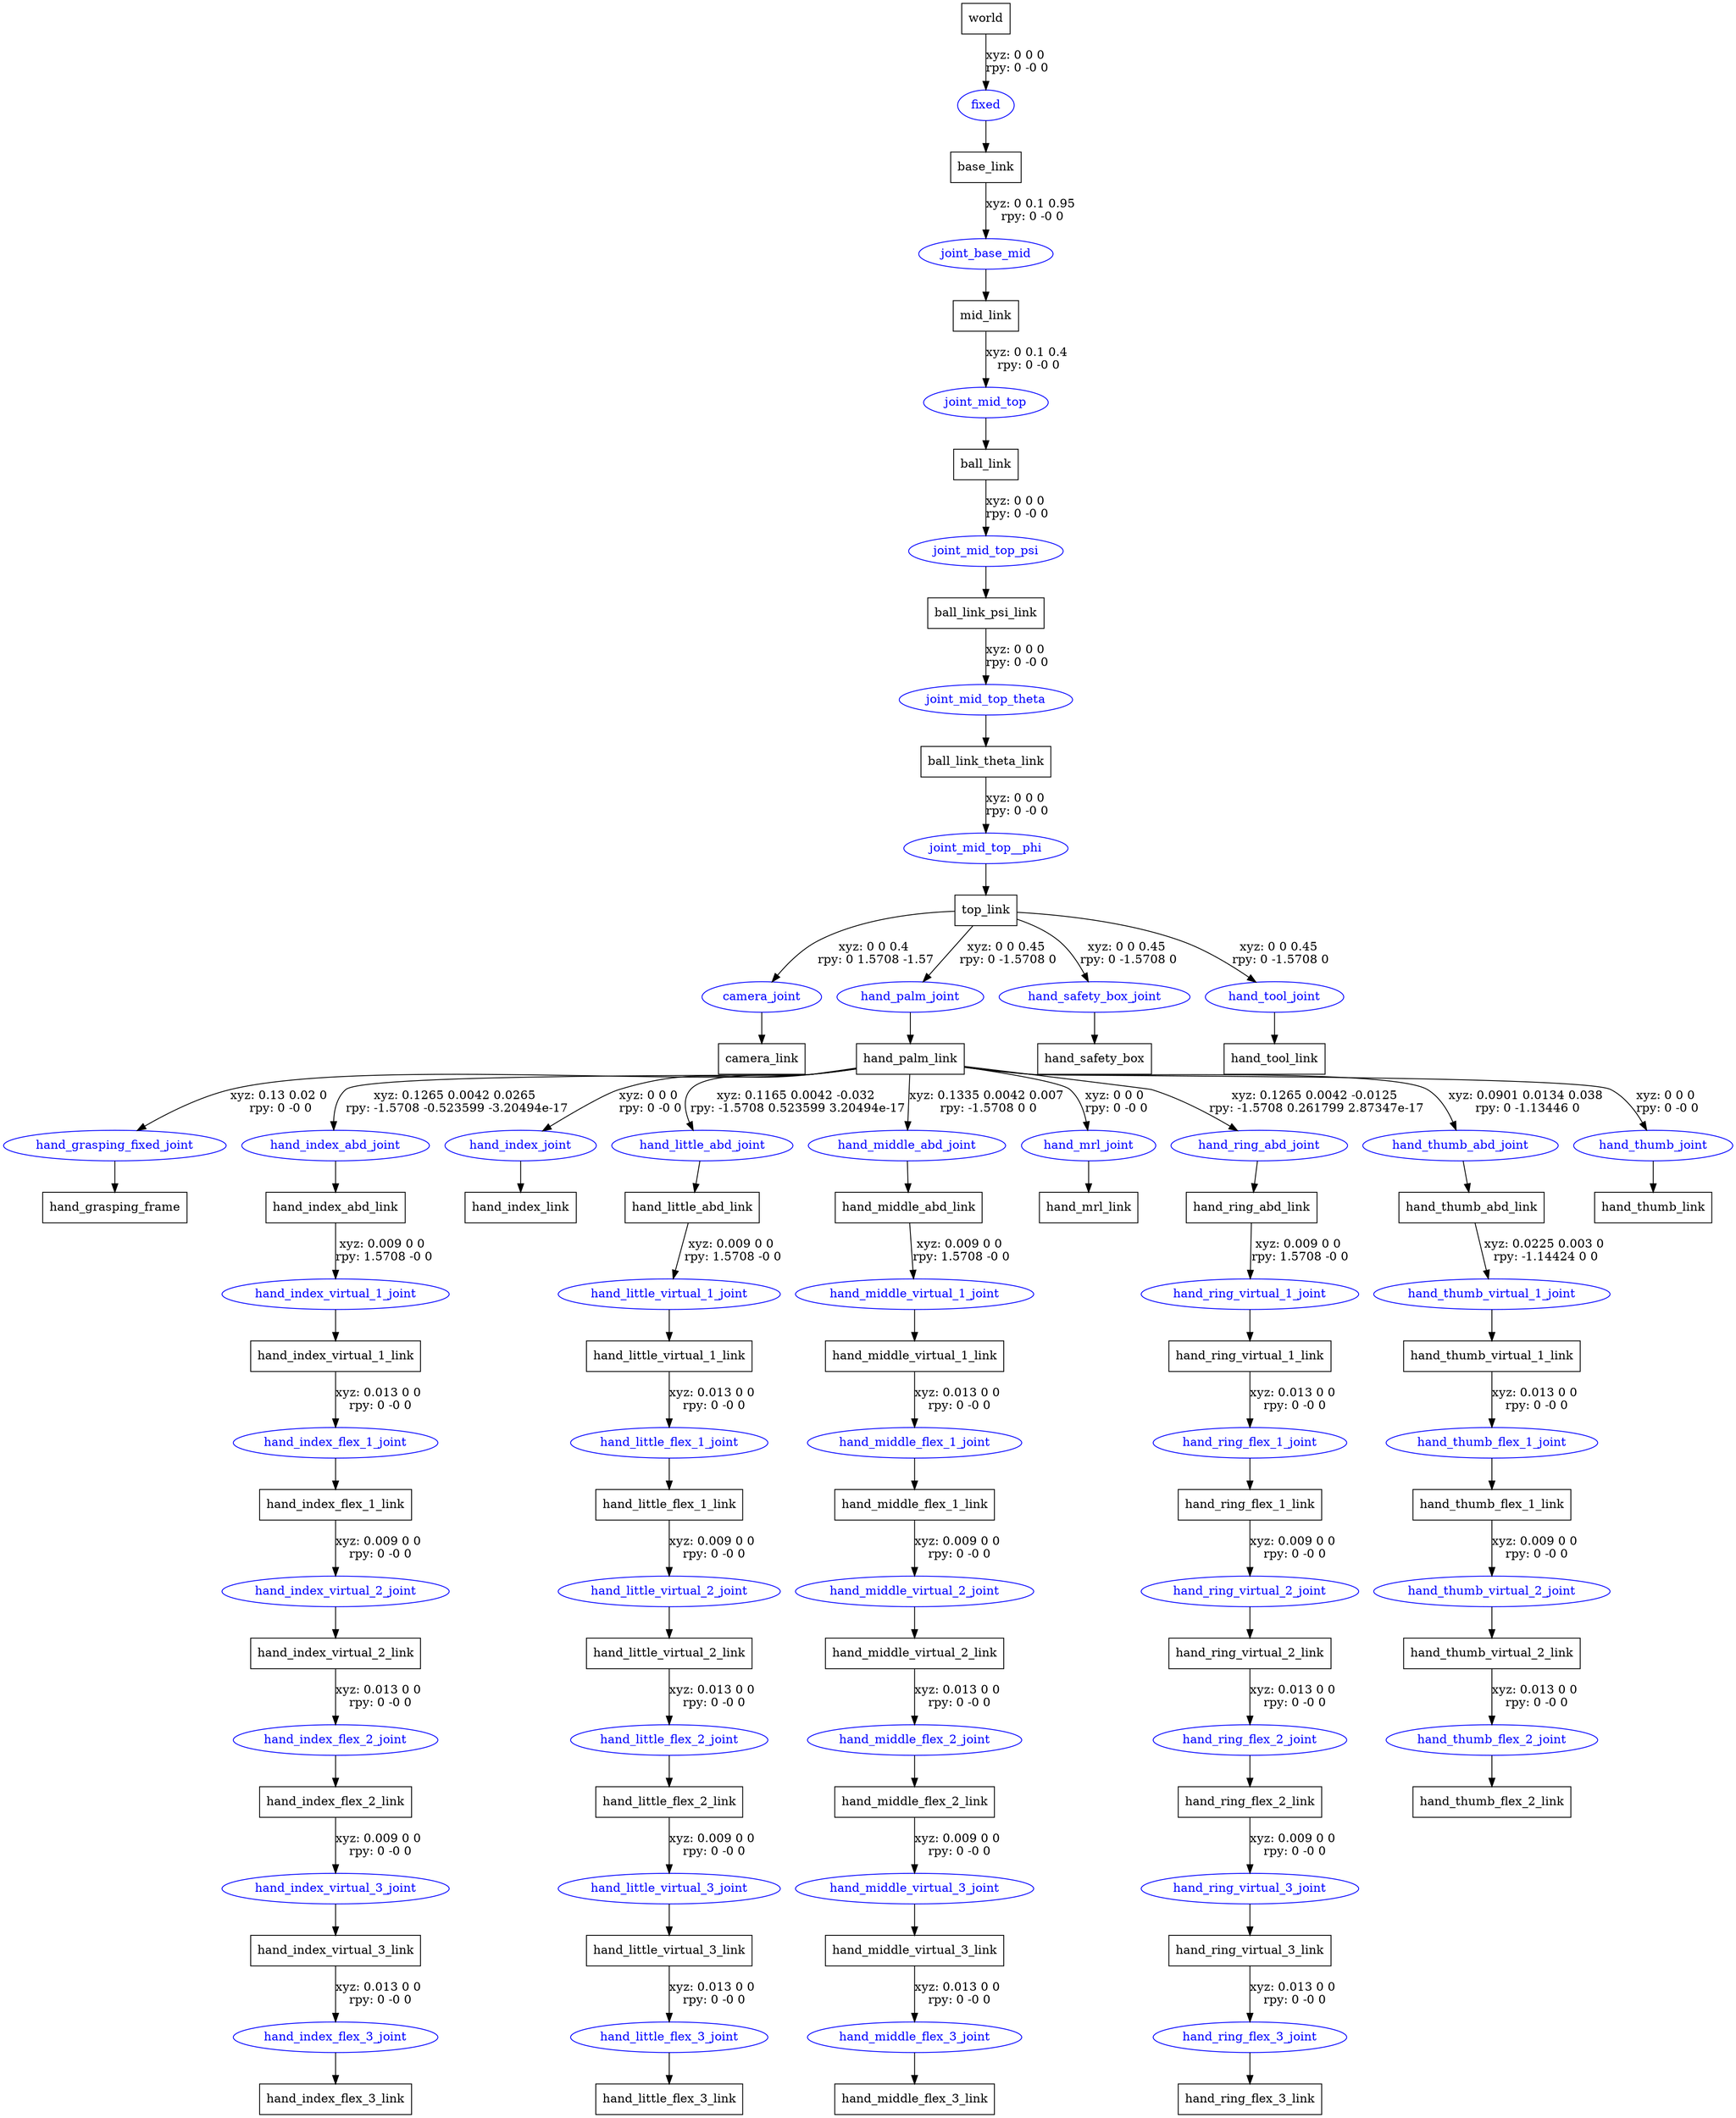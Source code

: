 digraph G {
node [shape=box];
"world" [label="world"];
"base_link" [label="base_link"];
"mid_link" [label="mid_link"];
"ball_link" [label="ball_link"];
"ball_link_psi_link" [label="ball_link_psi_link"];
"ball_link_theta_link" [label="ball_link_theta_link"];
"top_link" [label="top_link"];
"camera_link" [label="camera_link"];
"hand_palm_link" [label="hand_palm_link"];
"hand_grasping_frame" [label="hand_grasping_frame"];
"hand_index_abd_link" [label="hand_index_abd_link"];
"hand_index_virtual_1_link" [label="hand_index_virtual_1_link"];
"hand_index_flex_1_link" [label="hand_index_flex_1_link"];
"hand_index_virtual_2_link" [label="hand_index_virtual_2_link"];
"hand_index_flex_2_link" [label="hand_index_flex_2_link"];
"hand_index_virtual_3_link" [label="hand_index_virtual_3_link"];
"hand_index_flex_3_link" [label="hand_index_flex_3_link"];
"hand_index_link" [label="hand_index_link"];
"hand_little_abd_link" [label="hand_little_abd_link"];
"hand_little_virtual_1_link" [label="hand_little_virtual_1_link"];
"hand_little_flex_1_link" [label="hand_little_flex_1_link"];
"hand_little_virtual_2_link" [label="hand_little_virtual_2_link"];
"hand_little_flex_2_link" [label="hand_little_flex_2_link"];
"hand_little_virtual_3_link" [label="hand_little_virtual_3_link"];
"hand_little_flex_3_link" [label="hand_little_flex_3_link"];
"hand_middle_abd_link" [label="hand_middle_abd_link"];
"hand_middle_virtual_1_link" [label="hand_middle_virtual_1_link"];
"hand_middle_flex_1_link" [label="hand_middle_flex_1_link"];
"hand_middle_virtual_2_link" [label="hand_middle_virtual_2_link"];
"hand_middle_flex_2_link" [label="hand_middle_flex_2_link"];
"hand_middle_virtual_3_link" [label="hand_middle_virtual_3_link"];
"hand_middle_flex_3_link" [label="hand_middle_flex_3_link"];
"hand_mrl_link" [label="hand_mrl_link"];
"hand_ring_abd_link" [label="hand_ring_abd_link"];
"hand_ring_virtual_1_link" [label="hand_ring_virtual_1_link"];
"hand_ring_flex_1_link" [label="hand_ring_flex_1_link"];
"hand_ring_virtual_2_link" [label="hand_ring_virtual_2_link"];
"hand_ring_flex_2_link" [label="hand_ring_flex_2_link"];
"hand_ring_virtual_3_link" [label="hand_ring_virtual_3_link"];
"hand_ring_flex_3_link" [label="hand_ring_flex_3_link"];
"hand_thumb_abd_link" [label="hand_thumb_abd_link"];
"hand_thumb_virtual_1_link" [label="hand_thumb_virtual_1_link"];
"hand_thumb_flex_1_link" [label="hand_thumb_flex_1_link"];
"hand_thumb_virtual_2_link" [label="hand_thumb_virtual_2_link"];
"hand_thumb_flex_2_link" [label="hand_thumb_flex_2_link"];
"hand_thumb_link" [label="hand_thumb_link"];
"hand_safety_box" [label="hand_safety_box"];
"hand_tool_link" [label="hand_tool_link"];
node [shape=ellipse, color=blue, fontcolor=blue];
"world" -> "fixed" [label="xyz: 0 0 0 \nrpy: 0 -0 0"]
"fixed" -> "base_link"
"base_link" -> "joint_base_mid" [label="xyz: 0 0.1 0.95 \nrpy: 0 -0 0"]
"joint_base_mid" -> "mid_link"
"mid_link" -> "joint_mid_top" [label="xyz: 0 0.1 0.4 \nrpy: 0 -0 0"]
"joint_mid_top" -> "ball_link"
"ball_link" -> "joint_mid_top_psi" [label="xyz: 0 0 0 \nrpy: 0 -0 0"]
"joint_mid_top_psi" -> "ball_link_psi_link"
"ball_link_psi_link" -> "joint_mid_top_theta" [label="xyz: 0 0 0 \nrpy: 0 -0 0"]
"joint_mid_top_theta" -> "ball_link_theta_link"
"ball_link_theta_link" -> "joint_mid_top__phi" [label="xyz: 0 0 0 \nrpy: 0 -0 0"]
"joint_mid_top__phi" -> "top_link"
"top_link" -> "camera_joint" [label="xyz: 0 0 0.4 \nrpy: 0 1.5708 -1.57"]
"camera_joint" -> "camera_link"
"top_link" -> "hand_palm_joint" [label="xyz: 0 0 0.45 \nrpy: 0 -1.5708 0"]
"hand_palm_joint" -> "hand_palm_link"
"hand_palm_link" -> "hand_grasping_fixed_joint" [label="xyz: 0.13 0.02 0 \nrpy: 0 -0 0"]
"hand_grasping_fixed_joint" -> "hand_grasping_frame"
"hand_palm_link" -> "hand_index_abd_joint" [label="xyz: 0.1265 0.0042 0.0265 \nrpy: -1.5708 -0.523599 -3.20494e-17"]
"hand_index_abd_joint" -> "hand_index_abd_link"
"hand_index_abd_link" -> "hand_index_virtual_1_joint" [label="xyz: 0.009 0 0 \nrpy: 1.5708 -0 0"]
"hand_index_virtual_1_joint" -> "hand_index_virtual_1_link"
"hand_index_virtual_1_link" -> "hand_index_flex_1_joint" [label="xyz: 0.013 0 0 \nrpy: 0 -0 0"]
"hand_index_flex_1_joint" -> "hand_index_flex_1_link"
"hand_index_flex_1_link" -> "hand_index_virtual_2_joint" [label="xyz: 0.009 0 0 \nrpy: 0 -0 0"]
"hand_index_virtual_2_joint" -> "hand_index_virtual_2_link"
"hand_index_virtual_2_link" -> "hand_index_flex_2_joint" [label="xyz: 0.013 0 0 \nrpy: 0 -0 0"]
"hand_index_flex_2_joint" -> "hand_index_flex_2_link"
"hand_index_flex_2_link" -> "hand_index_virtual_3_joint" [label="xyz: 0.009 0 0 \nrpy: 0 -0 0"]
"hand_index_virtual_3_joint" -> "hand_index_virtual_3_link"
"hand_index_virtual_3_link" -> "hand_index_flex_3_joint" [label="xyz: 0.013 0 0 \nrpy: 0 -0 0"]
"hand_index_flex_3_joint" -> "hand_index_flex_3_link"
"hand_palm_link" -> "hand_index_joint" [label="xyz: 0 0 0 \nrpy: 0 -0 0"]
"hand_index_joint" -> "hand_index_link"
"hand_palm_link" -> "hand_little_abd_joint" [label="xyz: 0.1165 0.0042 -0.032 \nrpy: -1.5708 0.523599 3.20494e-17"]
"hand_little_abd_joint" -> "hand_little_abd_link"
"hand_little_abd_link" -> "hand_little_virtual_1_joint" [label="xyz: 0.009 0 0 \nrpy: 1.5708 -0 0"]
"hand_little_virtual_1_joint" -> "hand_little_virtual_1_link"
"hand_little_virtual_1_link" -> "hand_little_flex_1_joint" [label="xyz: 0.013 0 0 \nrpy: 0 -0 0"]
"hand_little_flex_1_joint" -> "hand_little_flex_1_link"
"hand_little_flex_1_link" -> "hand_little_virtual_2_joint" [label="xyz: 0.009 0 0 \nrpy: 0 -0 0"]
"hand_little_virtual_2_joint" -> "hand_little_virtual_2_link"
"hand_little_virtual_2_link" -> "hand_little_flex_2_joint" [label="xyz: 0.013 0 0 \nrpy: 0 -0 0"]
"hand_little_flex_2_joint" -> "hand_little_flex_2_link"
"hand_little_flex_2_link" -> "hand_little_virtual_3_joint" [label="xyz: 0.009 0 0 \nrpy: 0 -0 0"]
"hand_little_virtual_3_joint" -> "hand_little_virtual_3_link"
"hand_little_virtual_3_link" -> "hand_little_flex_3_joint" [label="xyz: 0.013 0 0 \nrpy: 0 -0 0"]
"hand_little_flex_3_joint" -> "hand_little_flex_3_link"
"hand_palm_link" -> "hand_middle_abd_joint" [label="xyz: 0.1335 0.0042 0.007 \nrpy: -1.5708 0 0"]
"hand_middle_abd_joint" -> "hand_middle_abd_link"
"hand_middle_abd_link" -> "hand_middle_virtual_1_joint" [label="xyz: 0.009 0 0 \nrpy: 1.5708 -0 0"]
"hand_middle_virtual_1_joint" -> "hand_middle_virtual_1_link"
"hand_middle_virtual_1_link" -> "hand_middle_flex_1_joint" [label="xyz: 0.013 0 0 \nrpy: 0 -0 0"]
"hand_middle_flex_1_joint" -> "hand_middle_flex_1_link"
"hand_middle_flex_1_link" -> "hand_middle_virtual_2_joint" [label="xyz: 0.009 0 0 \nrpy: 0 -0 0"]
"hand_middle_virtual_2_joint" -> "hand_middle_virtual_2_link"
"hand_middle_virtual_2_link" -> "hand_middle_flex_2_joint" [label="xyz: 0.013 0 0 \nrpy: 0 -0 0"]
"hand_middle_flex_2_joint" -> "hand_middle_flex_2_link"
"hand_middle_flex_2_link" -> "hand_middle_virtual_3_joint" [label="xyz: 0.009 0 0 \nrpy: 0 -0 0"]
"hand_middle_virtual_3_joint" -> "hand_middle_virtual_3_link"
"hand_middle_virtual_3_link" -> "hand_middle_flex_3_joint" [label="xyz: 0.013 0 0 \nrpy: 0 -0 0"]
"hand_middle_flex_3_joint" -> "hand_middle_flex_3_link"
"hand_palm_link" -> "hand_mrl_joint" [label="xyz: 0 0 0 \nrpy: 0 -0 0"]
"hand_mrl_joint" -> "hand_mrl_link"
"hand_palm_link" -> "hand_ring_abd_joint" [label="xyz: 0.1265 0.0042 -0.0125 \nrpy: -1.5708 0.261799 2.87347e-17"]
"hand_ring_abd_joint" -> "hand_ring_abd_link"
"hand_ring_abd_link" -> "hand_ring_virtual_1_joint" [label="xyz: 0.009 0 0 \nrpy: 1.5708 -0 0"]
"hand_ring_virtual_1_joint" -> "hand_ring_virtual_1_link"
"hand_ring_virtual_1_link" -> "hand_ring_flex_1_joint" [label="xyz: 0.013 0 0 \nrpy: 0 -0 0"]
"hand_ring_flex_1_joint" -> "hand_ring_flex_1_link"
"hand_ring_flex_1_link" -> "hand_ring_virtual_2_joint" [label="xyz: 0.009 0 0 \nrpy: 0 -0 0"]
"hand_ring_virtual_2_joint" -> "hand_ring_virtual_2_link"
"hand_ring_virtual_2_link" -> "hand_ring_flex_2_joint" [label="xyz: 0.013 0 0 \nrpy: 0 -0 0"]
"hand_ring_flex_2_joint" -> "hand_ring_flex_2_link"
"hand_ring_flex_2_link" -> "hand_ring_virtual_3_joint" [label="xyz: 0.009 0 0 \nrpy: 0 -0 0"]
"hand_ring_virtual_3_joint" -> "hand_ring_virtual_3_link"
"hand_ring_virtual_3_link" -> "hand_ring_flex_3_joint" [label="xyz: 0.013 0 0 \nrpy: 0 -0 0"]
"hand_ring_flex_3_joint" -> "hand_ring_flex_3_link"
"hand_palm_link" -> "hand_thumb_abd_joint" [label="xyz: 0.0901 0.0134 0.038 \nrpy: 0 -1.13446 0"]
"hand_thumb_abd_joint" -> "hand_thumb_abd_link"
"hand_thumb_abd_link" -> "hand_thumb_virtual_1_joint" [label="xyz: 0.0225 0.003 0 \nrpy: -1.14424 0 0"]
"hand_thumb_virtual_1_joint" -> "hand_thumb_virtual_1_link"
"hand_thumb_virtual_1_link" -> "hand_thumb_flex_1_joint" [label="xyz: 0.013 0 0 \nrpy: 0 -0 0"]
"hand_thumb_flex_1_joint" -> "hand_thumb_flex_1_link"
"hand_thumb_flex_1_link" -> "hand_thumb_virtual_2_joint" [label="xyz: 0.009 0 0 \nrpy: 0 -0 0"]
"hand_thumb_virtual_2_joint" -> "hand_thumb_virtual_2_link"
"hand_thumb_virtual_2_link" -> "hand_thumb_flex_2_joint" [label="xyz: 0.013 0 0 \nrpy: 0 -0 0"]
"hand_thumb_flex_2_joint" -> "hand_thumb_flex_2_link"
"hand_palm_link" -> "hand_thumb_joint" [label="xyz: 0 0 0 \nrpy: 0 -0 0"]
"hand_thumb_joint" -> "hand_thumb_link"
"top_link" -> "hand_safety_box_joint" [label="xyz: 0 0 0.45 \nrpy: 0 -1.5708 0"]
"hand_safety_box_joint" -> "hand_safety_box"
"top_link" -> "hand_tool_joint" [label="xyz: 0 0 0.45 \nrpy: 0 -1.5708 0"]
"hand_tool_joint" -> "hand_tool_link"
}
